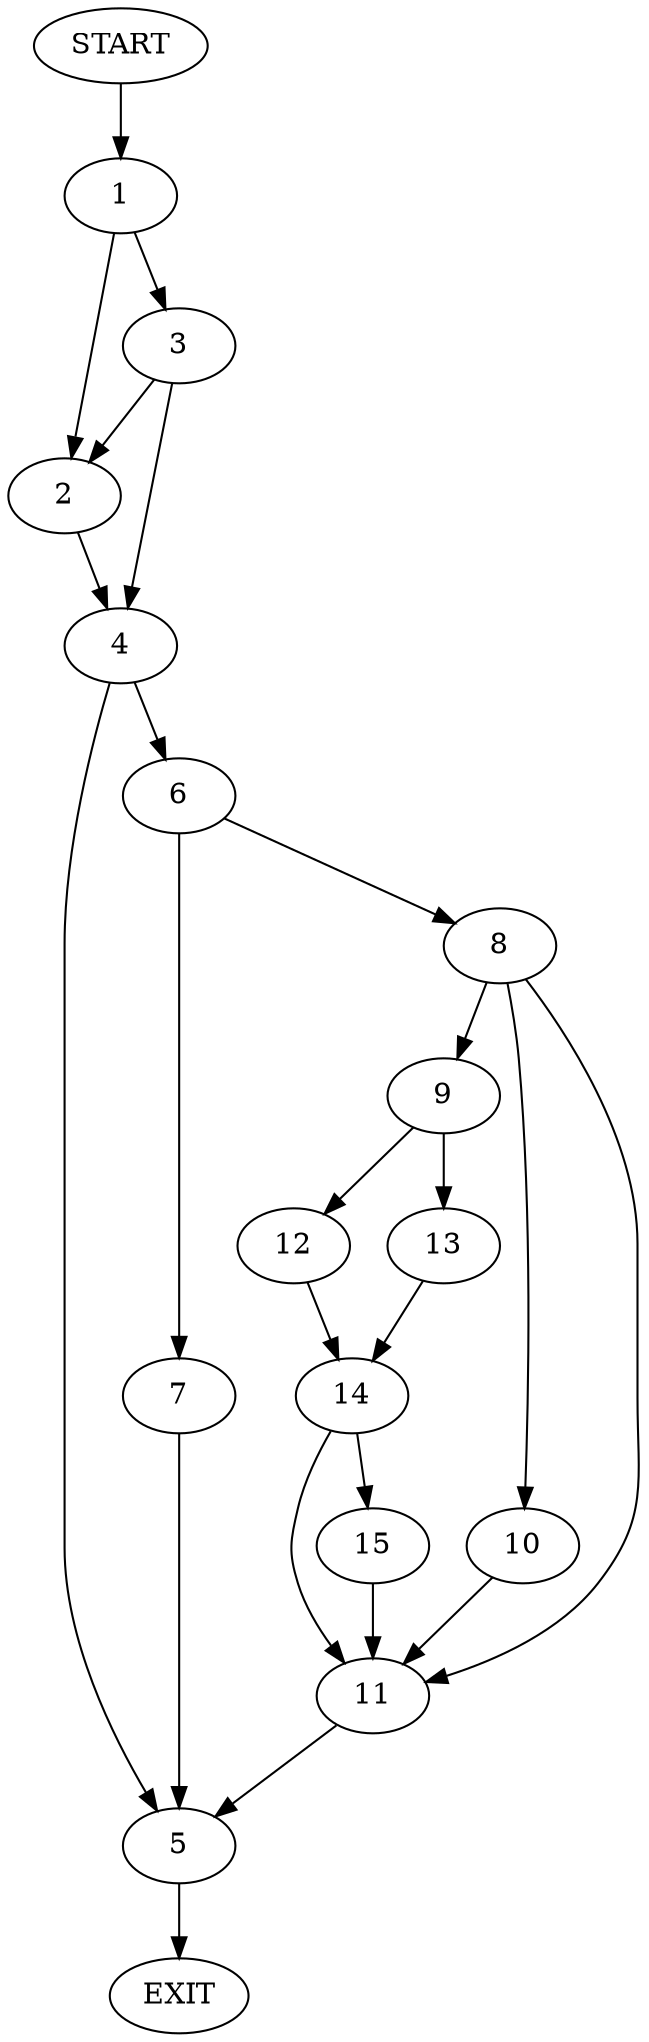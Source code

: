 digraph {
0 [label="START"]
16 [label="EXIT"]
0 -> 1
1 -> 2
1 -> 3
2 -> 4
3 -> 4
3 -> 2
4 -> 5
4 -> 6
6 -> 7
6 -> 8
5 -> 16
8 -> 9
8 -> 10
8 -> 11
7 -> 5
10 -> 11
11 -> 5
9 -> 12
9 -> 13
12 -> 14
13 -> 14
14 -> 15
14 -> 11
15 -> 11
}
